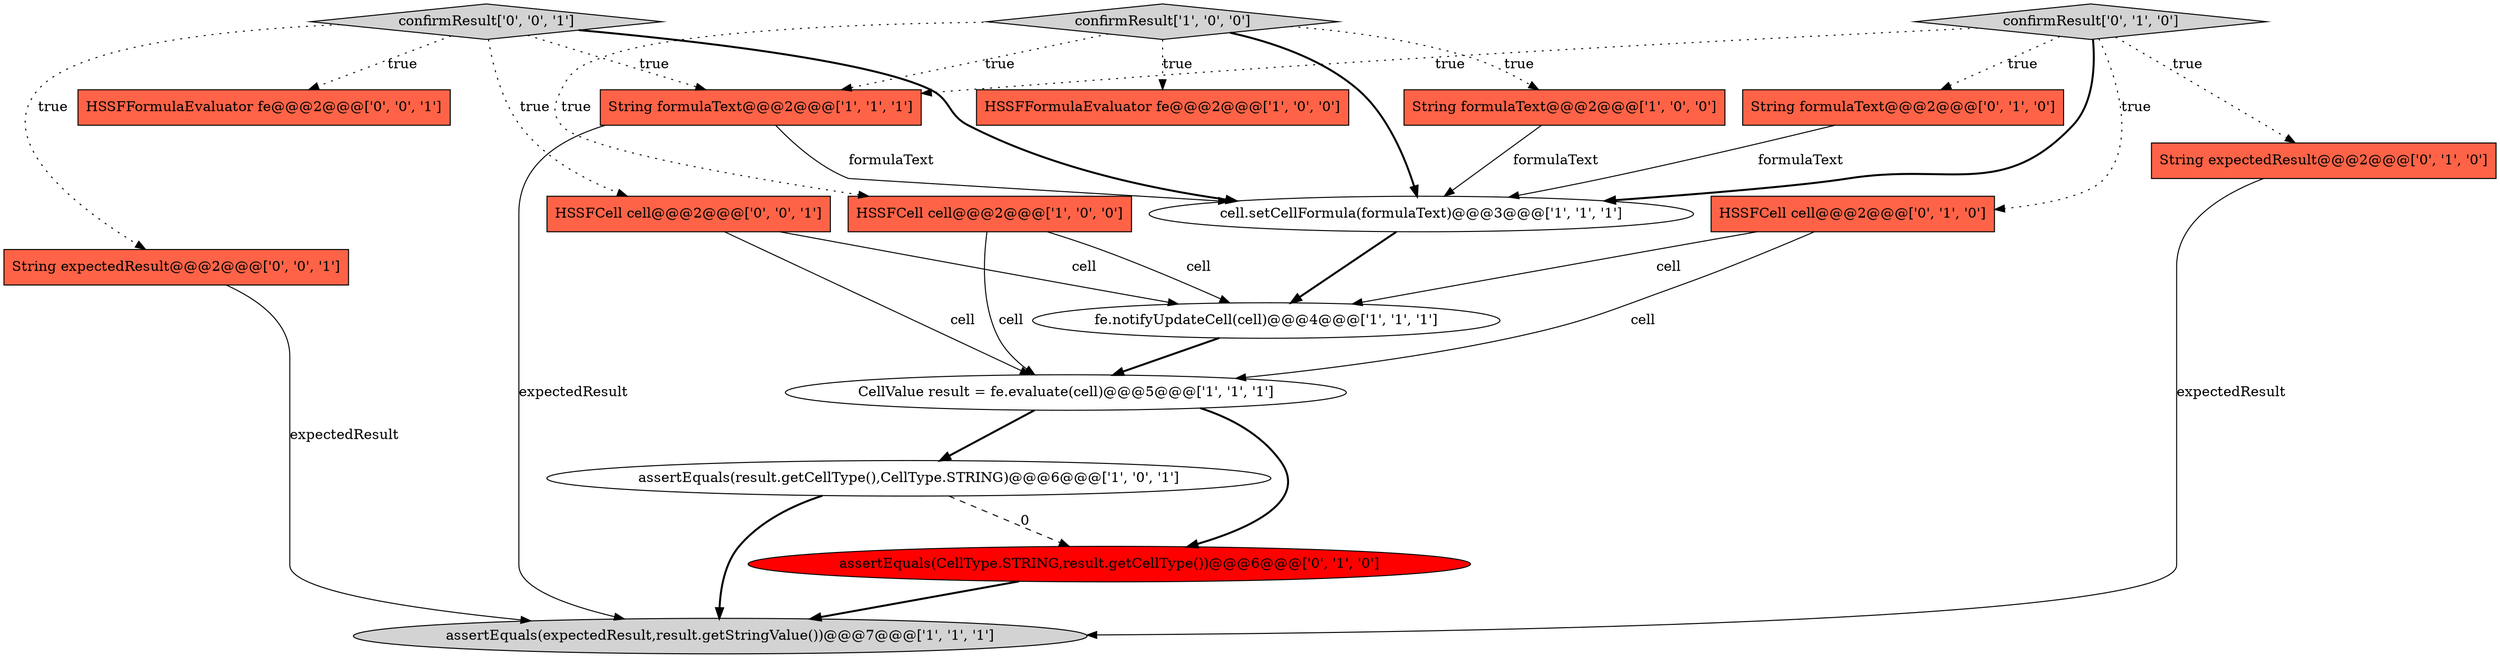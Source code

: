 digraph {
16 [style = filled, label = "HSSFFormulaEvaluator fe@@@2@@@['0', '0', '1']", fillcolor = tomato, shape = box image = "AAA0AAABBB3BBB"];
13 [style = filled, label = "assertEquals(CellType.STRING,result.getCellType())@@@6@@@['0', '1', '0']", fillcolor = red, shape = ellipse image = "AAA1AAABBB2BBB"];
2 [style = filled, label = "assertEquals(expectedResult,result.getStringValue())@@@7@@@['1', '1', '1']", fillcolor = lightgray, shape = ellipse image = "AAA0AAABBB1BBB"];
12 [style = filled, label = "String formulaText@@@2@@@['0', '1', '0']", fillcolor = tomato, shape = box image = "AAA0AAABBB2BBB"];
15 [style = filled, label = "HSSFCell cell@@@2@@@['0', '0', '1']", fillcolor = tomato, shape = box image = "AAA0AAABBB3BBB"];
4 [style = filled, label = "CellValue result = fe.evaluate(cell)@@@5@@@['1', '1', '1']", fillcolor = white, shape = ellipse image = "AAA0AAABBB1BBB"];
7 [style = filled, label = "String formulaText@@@2@@@['1', '1', '1']", fillcolor = tomato, shape = box image = "AAA0AAABBB1BBB"];
8 [style = filled, label = "cell.setCellFormula(formulaText)@@@3@@@['1', '1', '1']", fillcolor = white, shape = ellipse image = "AAA0AAABBB1BBB"];
11 [style = filled, label = "HSSFCell cell@@@2@@@['0', '1', '0']", fillcolor = tomato, shape = box image = "AAA0AAABBB2BBB"];
14 [style = filled, label = "confirmResult['0', '1', '0']", fillcolor = lightgray, shape = diamond image = "AAA0AAABBB2BBB"];
5 [style = filled, label = "HSSFCell cell@@@2@@@['1', '0', '0']", fillcolor = tomato, shape = box image = "AAA0AAABBB1BBB"];
6 [style = filled, label = "String formulaText@@@2@@@['1', '0', '0']", fillcolor = tomato, shape = box image = "AAA0AAABBB1BBB"];
10 [style = filled, label = "String expectedResult@@@2@@@['0', '1', '0']", fillcolor = tomato, shape = box image = "AAA0AAABBB2BBB"];
9 [style = filled, label = "assertEquals(result.getCellType(),CellType.STRING)@@@6@@@['1', '0', '1']", fillcolor = white, shape = ellipse image = "AAA0AAABBB1BBB"];
17 [style = filled, label = "String expectedResult@@@2@@@['0', '0', '1']", fillcolor = tomato, shape = box image = "AAA0AAABBB3BBB"];
0 [style = filled, label = "HSSFFormulaEvaluator fe@@@2@@@['1', '0', '0']", fillcolor = tomato, shape = box image = "AAA0AAABBB1BBB"];
3 [style = filled, label = "confirmResult['1', '0', '0']", fillcolor = lightgray, shape = diamond image = "AAA0AAABBB1BBB"];
18 [style = filled, label = "confirmResult['0', '0', '1']", fillcolor = lightgray, shape = diamond image = "AAA0AAABBB3BBB"];
1 [style = filled, label = "fe.notifyUpdateCell(cell)@@@4@@@['1', '1', '1']", fillcolor = white, shape = ellipse image = "AAA0AAABBB1BBB"];
7->8 [style = solid, label="formulaText"];
4->9 [style = bold, label=""];
1->4 [style = bold, label=""];
3->7 [style = dotted, label="true"];
18->7 [style = dotted, label="true"];
14->12 [style = dotted, label="true"];
18->16 [style = dotted, label="true"];
9->2 [style = bold, label=""];
10->2 [style = solid, label="expectedResult"];
6->8 [style = solid, label="formulaText"];
15->4 [style = solid, label="cell"];
4->13 [style = bold, label=""];
18->15 [style = dotted, label="true"];
5->1 [style = solid, label="cell"];
3->6 [style = dotted, label="true"];
7->2 [style = solid, label="expectedResult"];
15->1 [style = solid, label="cell"];
11->1 [style = solid, label="cell"];
14->10 [style = dotted, label="true"];
11->4 [style = solid, label="cell"];
17->2 [style = solid, label="expectedResult"];
8->1 [style = bold, label=""];
3->5 [style = dotted, label="true"];
5->4 [style = solid, label="cell"];
3->8 [style = bold, label=""];
14->7 [style = dotted, label="true"];
9->13 [style = dashed, label="0"];
12->8 [style = solid, label="formulaText"];
3->0 [style = dotted, label="true"];
14->11 [style = dotted, label="true"];
14->8 [style = bold, label=""];
18->8 [style = bold, label=""];
18->17 [style = dotted, label="true"];
13->2 [style = bold, label=""];
}
